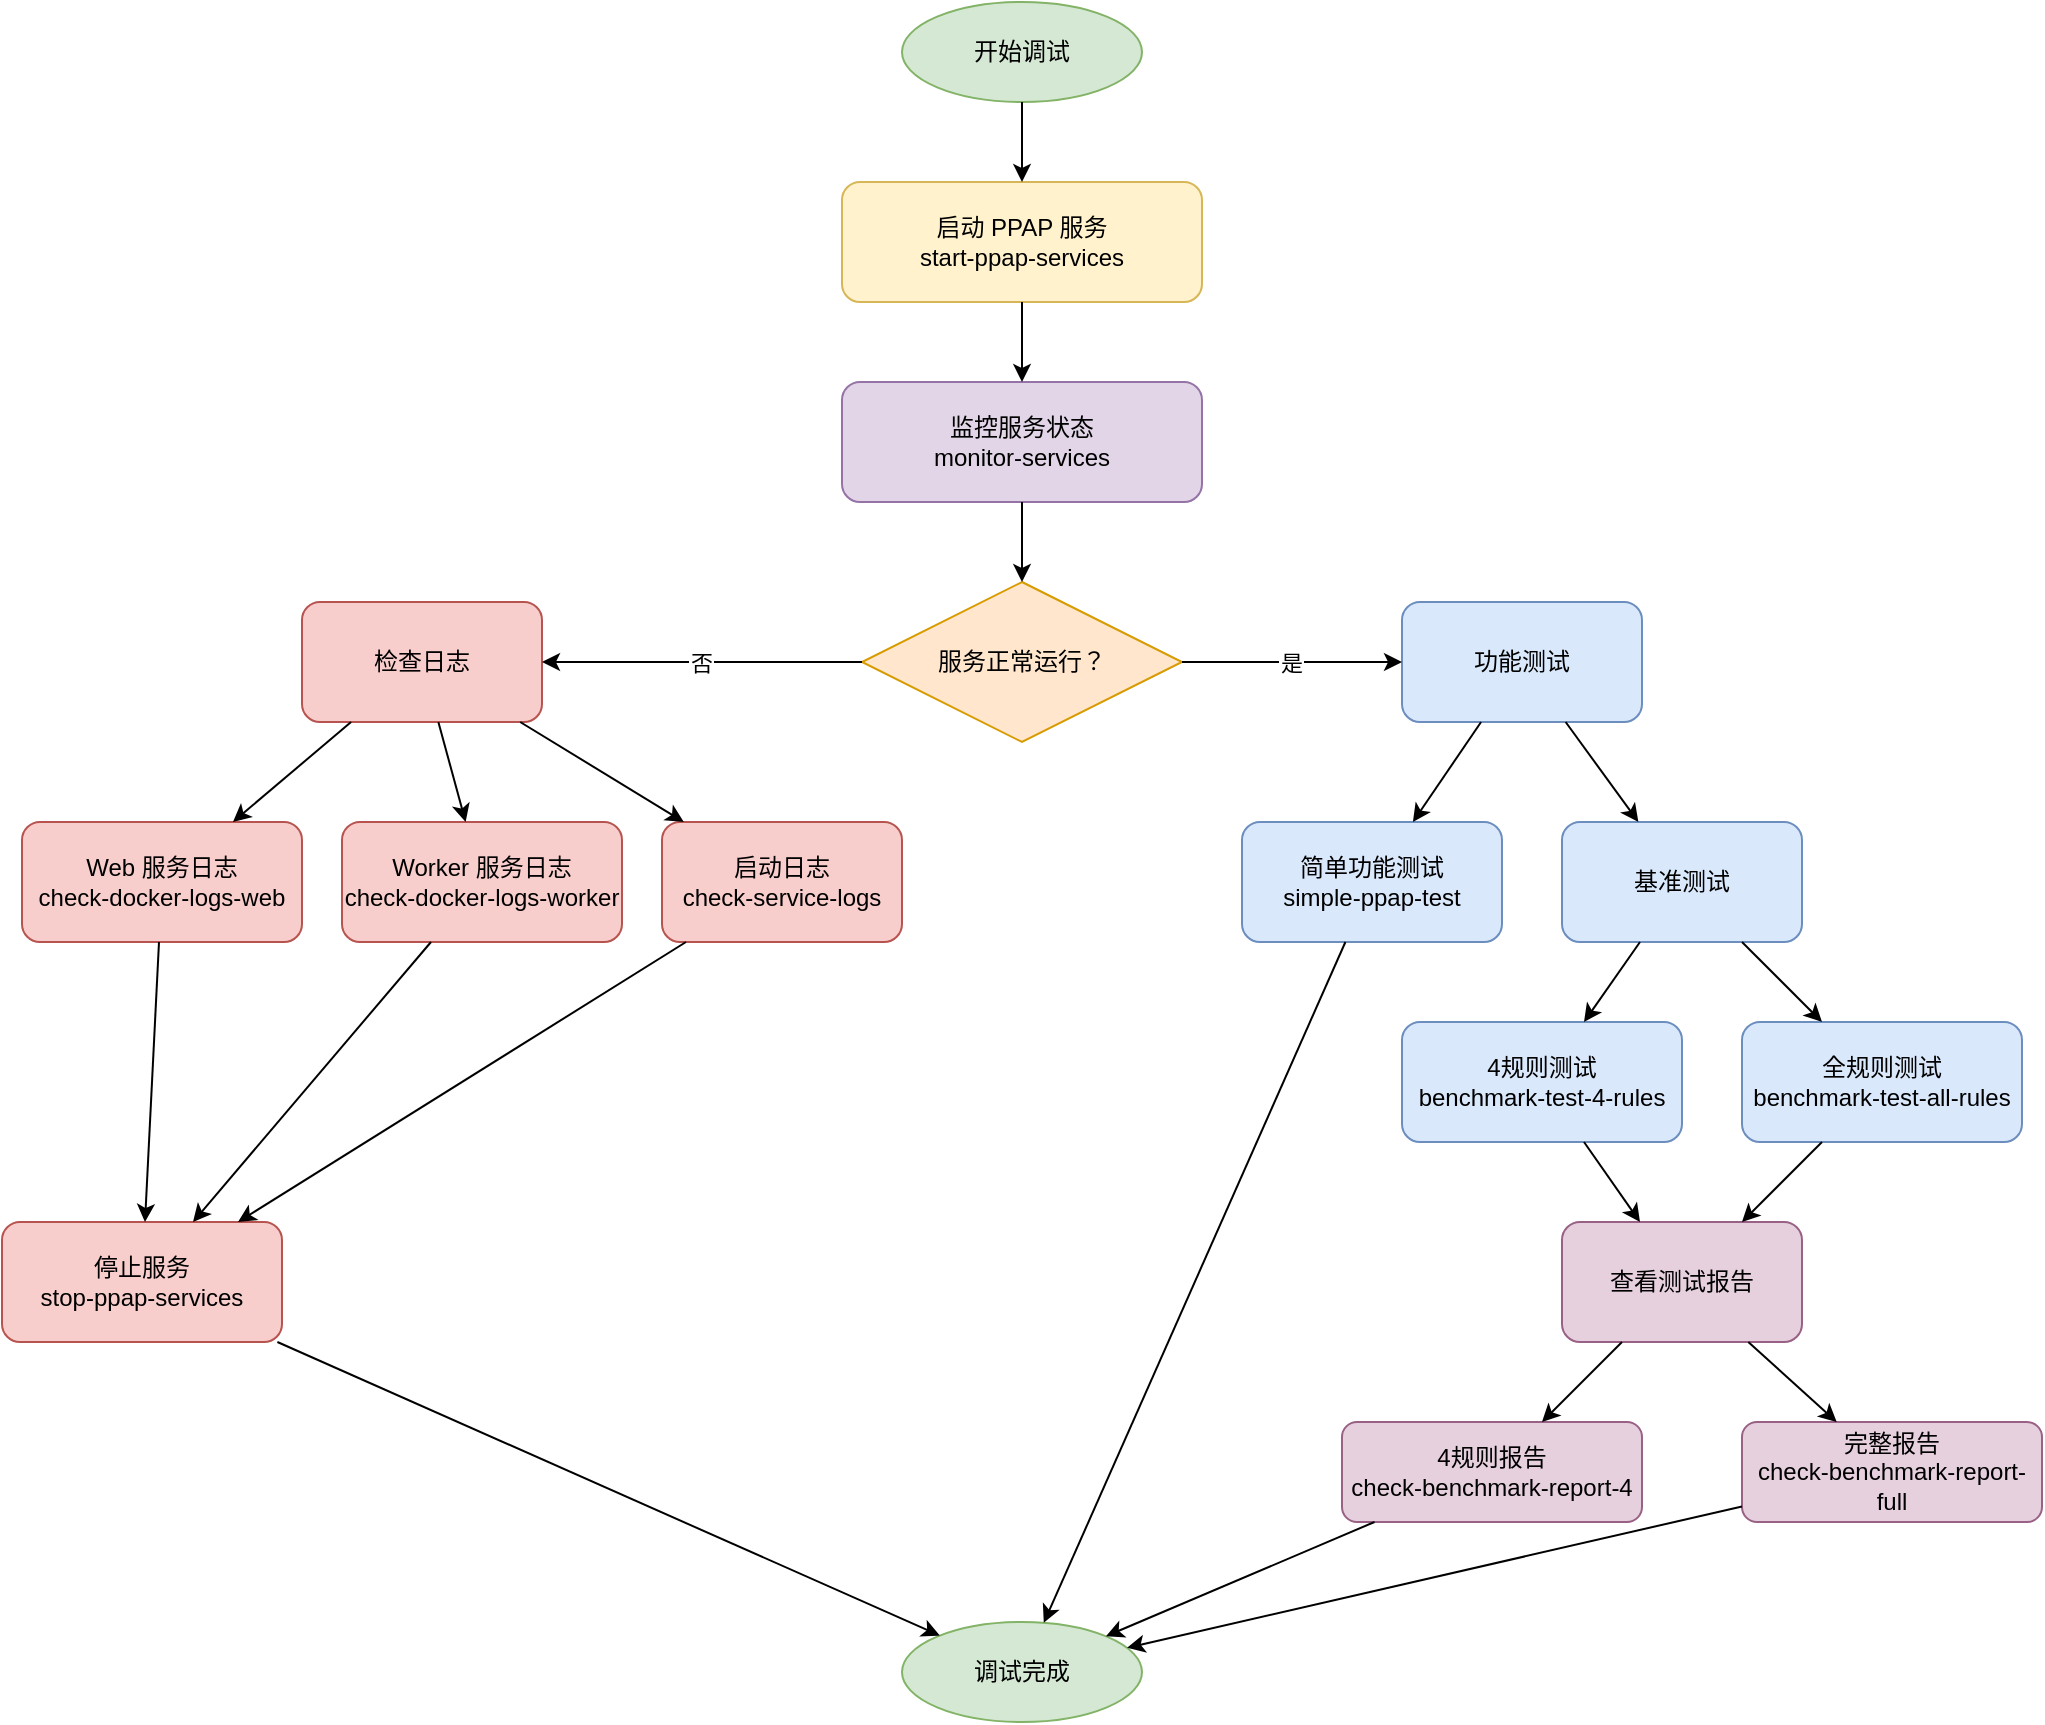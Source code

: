 <mxfile version="22.1.11" type="device">
  <diagram name="PPAP Agent Debug Workflow" id="ppap-debug-workflow">
    <mxGraphModel dx="1422" dy="794" grid="1" gridSize="10" guides="1" tooltips="1" connect="1" arrows="1" fold="1" page="1" pageScale="1" pageWidth="1169" pageHeight="827" math="0" shadow="0">
      <root>
        <mxCell id="0"/>
        <mxCell id="1" parent="0"/>
        
        <mxCell id="2" value="开始调试" style="ellipse;whiteSpace=wrap;html=1;fillColor=#d5e8d4;strokeColor=#82b366;" parent="1" vertex="1">
          <mxGeometry x="500" y="40" width="120" height="50" as="geometry"/>
        </mxCell>
        
        <mxCell id="3" value="启动 PPAP 服务&lt;br&gt;start-ppap-services" style="rounded=1;whiteSpace=wrap;html=1;fillColor=#fff2cc;strokeColor=#d6b656;" parent="1" vertex="1">
          <mxGeometry x="470" y="130" width="180" height="60" as="geometry"/>
        </mxCell>
        
        <mxCell id="4" value="监控服务状态&lt;br&gt;monitor-services" style="rounded=1;whiteSpace=wrap;html=1;fillColor=#e1d5e7;strokeColor=#9673a6;" parent="1" vertex="1">
          <mxGeometry x="470" y="230" width="180" height="60" as="geometry"/>
        </mxCell>
        
        <mxCell id="5" value="服务正常运行？" style="rhombus;whiteSpace=wrap;html=1;fillColor=#ffe6cc;strokeColor=#d79b00;" parent="1" vertex="1">
          <mxGeometry x="480" y="330" width="160" height="80" as="geometry"/>
        </mxCell>
        
        <mxCell id="6" value="检查日志" style="rounded=1;whiteSpace=wrap;html=1;fillColor=#f8cecc;strokeColor=#b85450;" parent="1" vertex="1">
          <mxGeometry x="200" y="340" width="120" height="60" as="geometry"/>
        </mxCell>
        
        <mxCell id="7" value="Web 服务日志&lt;br&gt;check-docker-logs-web" style="rounded=1;whiteSpace=wrap;html=1;fillColor=#f8cecc;strokeColor=#b85450;" parent="1" vertex="1">
          <mxGeometry x="60" y="450" width="140" height="60" as="geometry"/>
        </mxCell>
        
        <mxCell id="8" value="Worker 服务日志&lt;br&gt;check-docker-logs-worker" style="rounded=1;whiteSpace=wrap;html=1;fillColor=#f8cecc;strokeColor=#b85450;" parent="1" vertex="1">
          <mxGeometry x="220" y="450" width="140" height="60" as="geometry"/>
        </mxCell>
        
        <mxCell id="9" value="启动日志&lt;br&gt;check-service-logs" style="rounded=1;whiteSpace=wrap;html=1;fillColor=#f8cecc;strokeColor=#b85450;" parent="1" vertex="1">
          <mxGeometry x="380" y="450" width="120" height="60" as="geometry"/>
        </mxCell>
        
        <mxCell id="10" value="功能测试" style="rounded=1;whiteSpace=wrap;html=1;fillColor=#dae8fc;strokeColor=#6c8ebf;" parent="1" vertex="1">
          <mxGeometry x="750" y="340" width="120" height="60" as="geometry"/>
        </mxCell>
        
        <mxCell id="11" value="简单功能测试&lt;br&gt;simple-ppap-test" style="rounded=1;whiteSpace=wrap;html=1;fillColor=#dae8fc;strokeColor=#6c8ebf;" parent="1" vertex="1">
          <mxGeometry x="670" y="450" width="130" height="60" as="geometry"/>
        </mxCell>
        
        <mxCell id="12" value="基准测试" style="rounded=1;whiteSpace=wrap;html=1;fillColor=#dae8fc;strokeColor=#6c8ebf;" parent="1" vertex="1">
          <mxGeometry x="830" y="450" width="120" height="60" as="geometry"/>
        </mxCell>
        
        <mxCell id="13" value="4规则测试&lt;br&gt;benchmark-test-4-rules" style="rounded=1;whiteSpace=wrap;html=1;fillColor=#dae8fc;strokeColor=#6c8ebf;" parent="1" vertex="1">
          <mxGeometry x="750" y="550" width="140" height="60" as="geometry"/>
        </mxCell>
        
        <mxCell id="14" value="全规则测试&lt;br&gt;benchmark-test-all-rules" style="rounded=1;whiteSpace=wrap;html=1;fillColor=#dae8fc;strokeColor=#6c8ebf;" parent="1" vertex="1">
          <mxGeometry x="920" y="550" width="140" height="60" as="geometry"/>
        </mxCell>
        
        <mxCell id="15" value="查看测试报告" style="rounded=1;whiteSpace=wrap;html=1;fillColor=#e6d0de;strokeColor=#996185;" parent="1" vertex="1">
          <mxGeometry x="830" y="650" width="120" height="60" as="geometry"/>
        </mxCell>
        
        <mxCell id="16" value="4规则报告&lt;br&gt;check-benchmark-report-4" style="rounded=1;whiteSpace=wrap;html=1;fillColor=#e6d0de;strokeColor=#996185;" parent="1" vertex="1">
          <mxGeometry x="720" y="750" width="150" height="50" as="geometry"/>
        </mxCell>
        
        <mxCell id="17" value="完整报告&lt;br&gt;check-benchmark-report-full" style="rounded=1;whiteSpace=wrap;html=1;fillColor=#e6d0de;strokeColor=#996185;" parent="1" vertex="1">
          <mxGeometry x="920" y="750" width="150" height="50" as="geometry"/>
        </mxCell>
        
        <mxCell id="18" value="停止服务&lt;br&gt;stop-ppap-services" style="rounded=1;whiteSpace=wrap;html=1;fillColor=#f8cecc;strokeColor=#b85450;" parent="1" vertex="1">
          <mxGeometry x="50" y="650" width="140" height="60" as="geometry"/>
        </mxCell>
        
        <mxCell id="19" value="调试完成" style="ellipse;whiteSpace=wrap;html=1;fillColor=#d5e8d4;strokeColor=#82b366;" parent="1" vertex="1">
          <mxGeometry x="500" y="850" width="120" height="50" as="geometry"/>
        </mxCell>
        
        <mxCell id="20" edge="1" parent="1" source="2" target="3">
          <mxGeometry relative="1" as="geometry"/>
        </mxCell>
        
        <mxCell id="21" edge="1" parent="1" source="3" target="4">
          <mxGeometry relative="1" as="geometry"/>
        </mxCell>
        
        <mxCell id="22" edge="1" parent="1" source="4" target="5">
          <mxGeometry relative="1" as="geometry"/>
        </mxCell>
        
        <mxCell id="23" value="否" edge="1" parent="1" source="5" target="6">
          <mxGeometry relative="1" as="geometry"/>
        </mxCell>
        
        <mxCell id="24" value="是" edge="1" parent="1" source="5" target="10">
          <mxGeometry relative="1" as="geometry"/>
        </mxCell>
        
        <mxCell id="25" edge="1" parent="1" source="6" target="7">
          <mxGeometry relative="1" as="geometry"/>
        </mxCell>
        
        <mxCell id="26" edge="1" parent="1" source="6" target="8">
          <mxGeometry relative="1" as="geometry"/>
        </mxCell>
        
        <mxCell id="27" edge="1" parent="1" source="6" target="9">
          <mxGeometry relative="1" as="geometry"/>
        </mxCell>
        
        <mxCell id="28" edge="1" parent="1" source="10" target="11">
          <mxGeometry relative="1" as="geometry"/>
        </mxCell>
        
        <mxCell id="29" edge="1" parent="1" source="10" target="12">
          <mxGeometry relative="1" as="geometry"/>
        </mxCell>
        
        <mxCell id="30" edge="1" parent="1" source="12" target="13">
          <mxGeometry relative="1" as="geometry"/>
        </mxCell>
        
        <mxCell id="31" edge="1" parent="1" source="12" target="14">
          <mxGeometry relative="1" as="geometry"/>
        </mxCell>
        
        <mxCell id="32" edge="1" parent="1" source="13" target="15">
          <mxGeometry relative="1" as="geometry"/>
        </mxCell>
        
        <mxCell id="33" edge="1" parent="1" source="14" target="15">
          <mxGeometry relative="1" as="geometry"/>
        </mxCell>
        
        <mxCell id="34" edge="1" parent="1" source="15" target="16">
          <mxGeometry relative="1" as="geometry"/>
        </mxCell>
        
        <mxCell id="35" edge="1" parent="1" source="15" target="17">
          <mxGeometry relative="1" as="geometry"/>
        </mxCell>
        
        <mxCell id="36" edge="1" parent="1" source="7" target="18">
          <mxGeometry relative="1" as="geometry"/>
        </mxCell>
        
        <mxCell id="37" edge="1" parent="1" source="8" target="18">
          <mxGeometry relative="1" as="geometry"/>
        </mxCell>
        
        <mxCell id="38" edge="1" parent="1" source="9" target="18">
          <mxGeometry relative="1" as="geometry"/>
        </mxCell>
        
        <mxCell id="39" edge="1" parent="1" source="16" target="19">
          <mxGeometry relative="1" as="geometry"/>
        </mxCell>
        
        <mxCell id="40" edge="1" parent="1" source="17" target="19">
          <mxGeometry relative="1" as="geometry"/>
        </mxCell>
        
        <mxCell id="41" edge="1" parent="1" source="18" target="19">
          <mxGeometry relative="1" as="geometry"/>
        </mxCell>
        
        <mxCell id="42" edge="1" parent="1" source="11" target="19">
          <mxGeometry relative="1" as="geometry"/>
        </mxCell>
        
      </root>
    </mxGraphModel>
  </diagram>
</mxfile>
